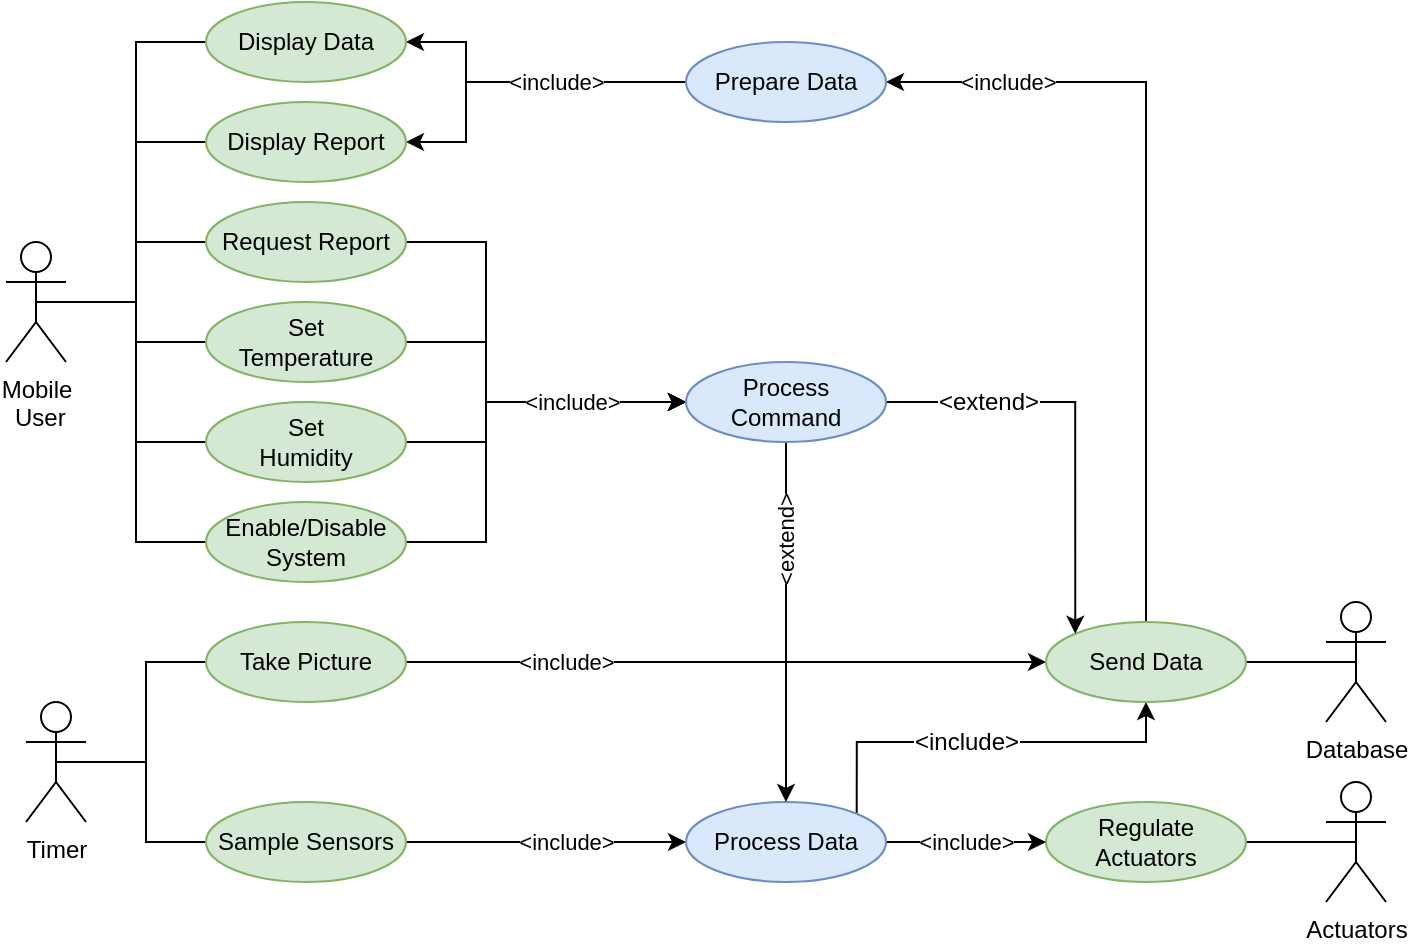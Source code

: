 <mxfile version="15.7.3" type="device"><diagram id="NrB5fullr45Wqp97vBmN" name="Página-1"><mxGraphModel dx="1379" dy="811" grid="1" gridSize="10" guides="1" tooltips="1" connect="1" arrows="1" fold="1" page="1" pageScale="1" pageWidth="827" pageHeight="1169" math="0" shadow="0"><root><mxCell id="0"/><mxCell id="1" parent="0"/><mxCell id="k3iBl0QsNV1oAIN5ZRXB-42" style="edgeStyle=orthogonalEdgeStyle;rounded=0;orthogonalLoop=1;jettySize=auto;html=1;exitX=0.5;exitY=0.5;exitDx=0;exitDy=0;exitPerimeter=0;entryX=0;entryY=0.5;entryDx=0;entryDy=0;endArrow=none;endFill=0;" edge="1" parent="1" source="k3iBl0QsNV1oAIN5ZRXB-1" target="k3iBl0QsNV1oAIN5ZRXB-5"><mxGeometry relative="1" as="geometry"/></mxCell><mxCell id="k3iBl0QsNV1oAIN5ZRXB-43" style="edgeStyle=orthogonalEdgeStyle;rounded=0;orthogonalLoop=1;jettySize=auto;html=1;exitX=0.5;exitY=0.5;exitDx=0;exitDy=0;exitPerimeter=0;entryX=0;entryY=0.5;entryDx=0;entryDy=0;endArrow=none;endFill=0;" edge="1" parent="1" source="k3iBl0QsNV1oAIN5ZRXB-1" target="k3iBl0QsNV1oAIN5ZRXB-4"><mxGeometry relative="1" as="geometry"/></mxCell><mxCell id="k3iBl0QsNV1oAIN5ZRXB-45" style="edgeStyle=orthogonalEdgeStyle;rounded=0;orthogonalLoop=1;jettySize=auto;html=1;exitX=0.5;exitY=0.5;exitDx=0;exitDy=0;exitPerimeter=0;entryX=0;entryY=0.5;entryDx=0;entryDy=0;endArrow=none;endFill=0;" edge="1" parent="1" source="k3iBl0QsNV1oAIN5ZRXB-1" target="k3iBl0QsNV1oAIN5ZRXB-6"><mxGeometry relative="1" as="geometry"/></mxCell><mxCell id="k3iBl0QsNV1oAIN5ZRXB-46" style="edgeStyle=orthogonalEdgeStyle;rounded=0;orthogonalLoop=1;jettySize=auto;html=1;exitX=0.5;exitY=0.5;exitDx=0;exitDy=0;exitPerimeter=0;entryX=0;entryY=0.5;entryDx=0;entryDy=0;endArrow=none;endFill=0;" edge="1" parent="1" source="k3iBl0QsNV1oAIN5ZRXB-1" target="k3iBl0QsNV1oAIN5ZRXB-7"><mxGeometry relative="1" as="geometry"/></mxCell><mxCell id="k3iBl0QsNV1oAIN5ZRXB-69" style="edgeStyle=orthogonalEdgeStyle;rounded=0;orthogonalLoop=1;jettySize=auto;html=1;exitX=0.5;exitY=0.5;exitDx=0;exitDy=0;exitPerimeter=0;entryX=0;entryY=0.5;entryDx=0;entryDy=0;endArrow=none;endFill=0;" edge="1" parent="1" source="k3iBl0QsNV1oAIN5ZRXB-1" target="k3iBl0QsNV1oAIN5ZRXB-52"><mxGeometry relative="1" as="geometry"/></mxCell><mxCell id="k3iBl0QsNV1oAIN5ZRXB-71" style="edgeStyle=orthogonalEdgeStyle;rounded=0;orthogonalLoop=1;jettySize=auto;html=1;exitX=0.5;exitY=0.5;exitDx=0;exitDy=0;exitPerimeter=0;entryX=0;entryY=0.5;entryDx=0;entryDy=0;endArrow=none;endFill=0;" edge="1" parent="1" source="k3iBl0QsNV1oAIN5ZRXB-1" target="k3iBl0QsNV1oAIN5ZRXB-68"><mxGeometry relative="1" as="geometry"/></mxCell><mxCell id="k3iBl0QsNV1oAIN5ZRXB-1" value="Mobile&lt;br&gt;&amp;nbsp;User" style="shape=umlActor;verticalLabelPosition=bottom;verticalAlign=top;html=1;outlineConnect=0;" vertex="1" parent="1"><mxGeometry x="110" y="320" width="30" height="60" as="geometry"/></mxCell><mxCell id="k3iBl0QsNV1oAIN5ZRXB-83" style="edgeStyle=orthogonalEdgeStyle;rounded=0;orthogonalLoop=1;jettySize=auto;html=1;exitX=1;exitY=0.5;exitDx=0;exitDy=0;entryX=0;entryY=0.5;entryDx=0;entryDy=0;startArrow=none;startFill=0;endArrow=classic;endFill=1;" edge="1" parent="1" source="k3iBl0QsNV1oAIN5ZRXB-4" target="k3iBl0QsNV1oAIN5ZRXB-76"><mxGeometry relative="1" as="geometry"><Array as="points"><mxPoint x="350" y="320"/><mxPoint x="350" y="400"/></Array></mxGeometry></mxCell><mxCell id="k3iBl0QsNV1oAIN5ZRXB-4" value="Request Report" style="ellipse;whiteSpace=wrap;html=1;fillColor=#d5e8d4;strokeColor=#82b366;" vertex="1" parent="1"><mxGeometry x="210" y="300" width="100" height="40" as="geometry"/></mxCell><mxCell id="k3iBl0QsNV1oAIN5ZRXB-79" style="edgeStyle=orthogonalEdgeStyle;rounded=0;orthogonalLoop=1;jettySize=auto;html=1;exitX=1;exitY=0.5;exitDx=0;exitDy=0;entryX=0;entryY=0.5;entryDx=0;entryDy=0;startArrow=none;startFill=0;endArrow=classic;endFill=1;" edge="1" parent="1" source="k3iBl0QsNV1oAIN5ZRXB-5" target="k3iBl0QsNV1oAIN5ZRXB-76"><mxGeometry relative="1" as="geometry"><Array as="points"><mxPoint x="350" y="370"/><mxPoint x="350" y="400"/></Array></mxGeometry></mxCell><mxCell id="k3iBl0QsNV1oAIN5ZRXB-5" value="Set&lt;br&gt;Temperature" style="ellipse;whiteSpace=wrap;html=1;fillColor=#d5e8d4;strokeColor=#82b366;" vertex="1" parent="1"><mxGeometry x="210" y="350" width="100" height="40" as="geometry"/></mxCell><mxCell id="k3iBl0QsNV1oAIN5ZRXB-80" style="edgeStyle=orthogonalEdgeStyle;rounded=0;orthogonalLoop=1;jettySize=auto;html=1;exitX=1;exitY=0.5;exitDx=0;exitDy=0;entryX=0;entryY=0.5;entryDx=0;entryDy=0;startArrow=none;startFill=0;endArrow=classic;endFill=1;" edge="1" parent="1" source="k3iBl0QsNV1oAIN5ZRXB-6" target="k3iBl0QsNV1oAIN5ZRXB-76"><mxGeometry relative="1" as="geometry"><Array as="points"><mxPoint x="350" y="420"/><mxPoint x="350" y="400"/></Array></mxGeometry></mxCell><mxCell id="k3iBl0QsNV1oAIN5ZRXB-6" value="Set&lt;br&gt;Humidity" style="ellipse;whiteSpace=wrap;html=1;fillColor=#d5e8d4;strokeColor=#82b366;" vertex="1" parent="1"><mxGeometry x="210" y="400" width="100" height="40" as="geometry"/></mxCell><mxCell id="k3iBl0QsNV1oAIN5ZRXB-81" value="&amp;lt;include&amp;gt;" style="edgeStyle=orthogonalEdgeStyle;rounded=0;orthogonalLoop=1;jettySize=auto;html=1;exitX=1;exitY=0.5;exitDx=0;exitDy=0;entryX=0;entryY=0.5;entryDx=0;entryDy=0;startArrow=none;startFill=0;endArrow=classic;endFill=1;" edge="1" parent="1" source="k3iBl0QsNV1oAIN5ZRXB-7" target="k3iBl0QsNV1oAIN5ZRXB-76"><mxGeometry x="0.455" relative="1" as="geometry"><Array as="points"><mxPoint x="350" y="470"/><mxPoint x="350" y="400"/></Array><mxPoint as="offset"/></mxGeometry></mxCell><mxCell id="k3iBl0QsNV1oAIN5ZRXB-7" value="Enable/Disable&lt;br&gt;System" style="ellipse;whiteSpace=wrap;html=1;fillColor=#d5e8d4;strokeColor=#82b366;" vertex="1" parent="1"><mxGeometry x="210" y="450" width="100" height="40" as="geometry"/></mxCell><mxCell id="k3iBl0QsNV1oAIN5ZRXB-20" style="edgeStyle=orthogonalEdgeStyle;rounded=0;orthogonalLoop=1;jettySize=auto;html=1;exitX=0.5;exitY=0.5;exitDx=0;exitDy=0;exitPerimeter=0;entryX=0;entryY=0.5;entryDx=0;entryDy=0;endArrow=none;endFill=0;" edge="1" parent="1" source="k3iBl0QsNV1oAIN5ZRXB-9" target="k3iBl0QsNV1oAIN5ZRXB-10"><mxGeometry relative="1" as="geometry"/></mxCell><mxCell id="k3iBl0QsNV1oAIN5ZRXB-21" style="edgeStyle=orthogonalEdgeStyle;rounded=0;orthogonalLoop=1;jettySize=auto;html=1;exitX=0.5;exitY=0.5;exitDx=0;exitDy=0;exitPerimeter=0;entryX=0;entryY=0.5;entryDx=0;entryDy=0;endArrow=none;endFill=0;" edge="1" parent="1" source="k3iBl0QsNV1oAIN5ZRXB-9" target="k3iBl0QsNV1oAIN5ZRXB-11"><mxGeometry relative="1" as="geometry"/></mxCell><mxCell id="k3iBl0QsNV1oAIN5ZRXB-9" value="Timer" style="shape=umlActor;verticalLabelPosition=bottom;verticalAlign=top;html=1;outlineConnect=0;" vertex="1" parent="1"><mxGeometry x="120" y="550" width="30" height="60" as="geometry"/></mxCell><mxCell id="k3iBl0QsNV1oAIN5ZRXB-37" value="&amp;lt;include&amp;gt;" style="edgeStyle=orthogonalEdgeStyle;rounded=0;orthogonalLoop=1;jettySize=auto;html=1;entryX=0;entryY=0.5;entryDx=0;entryDy=0;" edge="1" parent="1" source="k3iBl0QsNV1oAIN5ZRXB-10" target="k3iBl0QsNV1oAIN5ZRXB-16"><mxGeometry x="-0.5" relative="1" as="geometry"><Array as="points"><mxPoint x="630" y="530"/></Array><mxPoint as="offset"/></mxGeometry></mxCell><mxCell id="k3iBl0QsNV1oAIN5ZRXB-10" value="Take Picture" style="ellipse;whiteSpace=wrap;html=1;fillColor=#d5e8d4;strokeColor=#82b366;" vertex="1" parent="1"><mxGeometry x="210" y="510" width="100" height="40" as="geometry"/></mxCell><mxCell id="k3iBl0QsNV1oAIN5ZRXB-32" value="&amp;lt;include&amp;gt;" style="edgeStyle=orthogonalEdgeStyle;rounded=0;orthogonalLoop=1;jettySize=auto;html=1;entryX=0;entryY=0.5;entryDx=0;entryDy=0;" edge="1" parent="1" source="k3iBl0QsNV1oAIN5ZRXB-11" target="k3iBl0QsNV1oAIN5ZRXB-31"><mxGeometry x="0.143" relative="1" as="geometry"><mxPoint as="offset"/></mxGeometry></mxCell><mxCell id="k3iBl0QsNV1oAIN5ZRXB-11" value="Sample Sensors" style="ellipse;whiteSpace=wrap;html=1;fillColor=#d5e8d4;strokeColor=#82b366;" vertex="1" parent="1"><mxGeometry x="210" y="600" width="100" height="40" as="geometry"/></mxCell><mxCell id="k3iBl0QsNV1oAIN5ZRXB-86" style="edgeStyle=orthogonalEdgeStyle;rounded=0;orthogonalLoop=1;jettySize=auto;html=1;exitX=0.5;exitY=0.5;exitDx=0;exitDy=0;exitPerimeter=0;entryX=1;entryY=0.5;entryDx=0;entryDy=0;startArrow=none;startFill=0;endArrow=none;endFill=0;" edge="1" parent="1" source="k3iBl0QsNV1oAIN5ZRXB-12" target="k3iBl0QsNV1oAIN5ZRXB-13"><mxGeometry relative="1" as="geometry"/></mxCell><mxCell id="k3iBl0QsNV1oAIN5ZRXB-12" value="Actuators" style="shape=umlActor;verticalLabelPosition=bottom;verticalAlign=top;html=1;outlineConnect=0;" vertex="1" parent="1"><mxGeometry x="770" y="590" width="30" height="60" as="geometry"/></mxCell><mxCell id="k3iBl0QsNV1oAIN5ZRXB-13" value="Regulate Actuators" style="ellipse;whiteSpace=wrap;html=1;fillColor=#d5e8d4;strokeColor=#82b366;" vertex="1" parent="1"><mxGeometry x="630" y="600" width="100" height="40" as="geometry"/></mxCell><mxCell id="k3iBl0QsNV1oAIN5ZRXB-87" style="edgeStyle=orthogonalEdgeStyle;rounded=0;orthogonalLoop=1;jettySize=auto;html=1;exitX=0.5;exitY=0.5;exitDx=0;exitDy=0;exitPerimeter=0;entryX=1;entryY=0.5;entryDx=0;entryDy=0;startArrow=none;startFill=0;endArrow=none;endFill=0;" edge="1" parent="1" source="k3iBl0QsNV1oAIN5ZRXB-14" target="k3iBl0QsNV1oAIN5ZRXB-16"><mxGeometry relative="1" as="geometry"/></mxCell><mxCell id="k3iBl0QsNV1oAIN5ZRXB-14" value="Database" style="shape=umlActor;verticalLabelPosition=bottom;verticalAlign=top;html=1;outlineConnect=0;" vertex="1" parent="1"><mxGeometry x="770" y="500" width="30" height="60" as="geometry"/></mxCell><mxCell id="k3iBl0QsNV1oAIN5ZRXB-85" value="&amp;lt;include&amp;gt;" style="edgeStyle=orthogonalEdgeStyle;rounded=0;orthogonalLoop=1;jettySize=auto;html=1;entryX=1;entryY=0.5;entryDx=0;entryDy=0;startArrow=none;startFill=0;endArrow=classic;endFill=1;" edge="1" parent="1" source="k3iBl0QsNV1oAIN5ZRXB-16" target="k3iBl0QsNV1oAIN5ZRXB-72"><mxGeometry x="0.692" relative="1" as="geometry"><Array as="points"><mxPoint x="680" y="240"/></Array><mxPoint x="-1" as="offset"/></mxGeometry></mxCell><mxCell id="k3iBl0QsNV1oAIN5ZRXB-89" value="&amp;lt;include&amp;gt;" style="edgeStyle=orthogonalEdgeStyle;rounded=0;orthogonalLoop=1;jettySize=auto;html=1;entryX=1;entryY=0;entryDx=0;entryDy=0;fontSize=12;startArrow=classic;startFill=1;endArrow=none;endFill=0;strokeWidth=1;" edge="1" parent="1" source="k3iBl0QsNV1oAIN5ZRXB-16" target="k3iBl0QsNV1oAIN5ZRXB-31"><mxGeometry x="0.097" relative="1" as="geometry"><Array as="points"><mxPoint x="680" y="570"/><mxPoint x="535" y="570"/></Array><mxPoint as="offset"/></mxGeometry></mxCell><mxCell id="k3iBl0QsNV1oAIN5ZRXB-16" value="Send Data" style="ellipse;whiteSpace=wrap;html=1;fillColor=#d5e8d4;strokeColor=#82b366;" vertex="1" parent="1"><mxGeometry x="630" y="510" width="100" height="40" as="geometry"/></mxCell><mxCell id="k3iBl0QsNV1oAIN5ZRXB-56" value="&amp;lt;include&amp;gt;" style="edgeStyle=orthogonalEdgeStyle;rounded=0;orthogonalLoop=1;jettySize=auto;html=1;entryX=0;entryY=0.5;entryDx=0;entryDy=0;" edge="1" parent="1" source="k3iBl0QsNV1oAIN5ZRXB-31" target="k3iBl0QsNV1oAIN5ZRXB-13"><mxGeometry relative="1" as="geometry"/></mxCell><mxCell id="k3iBl0QsNV1oAIN5ZRXB-31" value="Process Data" style="ellipse;whiteSpace=wrap;html=1;fillColor=#dae8fc;strokeColor=#6c8ebf;" vertex="1" parent="1"><mxGeometry x="450" y="600" width="100" height="40" as="geometry"/></mxCell><mxCell id="k3iBl0QsNV1oAIN5ZRXB-73" style="edgeStyle=orthogonalEdgeStyle;rounded=0;orthogonalLoop=1;jettySize=auto;html=1;exitX=1;exitY=0.5;exitDx=0;exitDy=0;entryX=0;entryY=0.5;entryDx=0;entryDy=0;endArrow=none;endFill=0;startArrow=classic;startFill=1;" edge="1" parent="1" source="k3iBl0QsNV1oAIN5ZRXB-52" target="k3iBl0QsNV1oAIN5ZRXB-72"><mxGeometry relative="1" as="geometry"><Array as="points"><mxPoint x="340" y="220"/><mxPoint x="340" y="240"/></Array></mxGeometry></mxCell><mxCell id="k3iBl0QsNV1oAIN5ZRXB-52" value="Display Data" style="ellipse;whiteSpace=wrap;html=1;fillColor=#d5e8d4;strokeColor=#82b366;" vertex="1" parent="1"><mxGeometry x="210" y="200" width="100" height="40" as="geometry"/></mxCell><mxCell id="k3iBl0QsNV1oAIN5ZRXB-75" value="&amp;lt;include&amp;gt;" style="edgeStyle=orthogonalEdgeStyle;rounded=0;orthogonalLoop=1;jettySize=auto;html=1;exitX=1;exitY=0.5;exitDx=0;exitDy=0;entryX=0;entryY=0.5;entryDx=0;entryDy=0;endArrow=none;endFill=0;startArrow=classic;startFill=1;" edge="1" parent="1" source="k3iBl0QsNV1oAIN5ZRXB-68" target="k3iBl0QsNV1oAIN5ZRXB-72"><mxGeometry x="0.222" relative="1" as="geometry"><Array as="points"><mxPoint x="340" y="270"/><mxPoint x="340" y="240"/></Array><mxPoint x="1" as="offset"/></mxGeometry></mxCell><mxCell id="k3iBl0QsNV1oAIN5ZRXB-68" value="Display Report" style="ellipse;whiteSpace=wrap;html=1;fillColor=#d5e8d4;strokeColor=#82b366;" vertex="1" parent="1"><mxGeometry x="210" y="250" width="100" height="40" as="geometry"/></mxCell><mxCell id="k3iBl0QsNV1oAIN5ZRXB-72" value="Prepare Data" style="ellipse;whiteSpace=wrap;html=1;fillColor=#dae8fc;strokeColor=#6c8ebf;" vertex="1" parent="1"><mxGeometry x="450" y="220" width="100" height="40" as="geometry"/></mxCell><mxCell id="k3iBl0QsNV1oAIN5ZRXB-84" value="&amp;lt;extend&amp;gt;" style="edgeStyle=orthogonalEdgeStyle;rounded=0;orthogonalLoop=1;jettySize=auto;html=1;entryX=0.5;entryY=0;entryDx=0;entryDy=0;startArrow=none;startFill=0;endArrow=classic;endFill=1;horizontal=0;" edge="1" parent="1" source="k3iBl0QsNV1oAIN5ZRXB-76" target="k3iBl0QsNV1oAIN5ZRXB-31"><mxGeometry x="-0.444" relative="1" as="geometry"><mxPoint y="-1" as="offset"/></mxGeometry></mxCell><mxCell id="k3iBl0QsNV1oAIN5ZRXB-90" value="&amp;lt;extend&amp;gt;" style="edgeStyle=orthogonalEdgeStyle;rounded=0;orthogonalLoop=1;jettySize=auto;html=1;entryX=0;entryY=0;entryDx=0;entryDy=0;fontSize=12;startArrow=none;startFill=0;endArrow=classic;endFill=1;strokeWidth=1;" edge="1" parent="1" source="k3iBl0QsNV1oAIN5ZRXB-76" target="k3iBl0QsNV1oAIN5ZRXB-16"><mxGeometry x="-0.525" relative="1" as="geometry"><mxPoint x="1" as="offset"/></mxGeometry></mxCell><mxCell id="k3iBl0QsNV1oAIN5ZRXB-76" value="Process Command" style="ellipse;whiteSpace=wrap;html=1;fillColor=#dae8fc;strokeColor=#6c8ebf;" vertex="1" parent="1"><mxGeometry x="450" y="380" width="100" height="40" as="geometry"/></mxCell></root></mxGraphModel></diagram></mxfile>